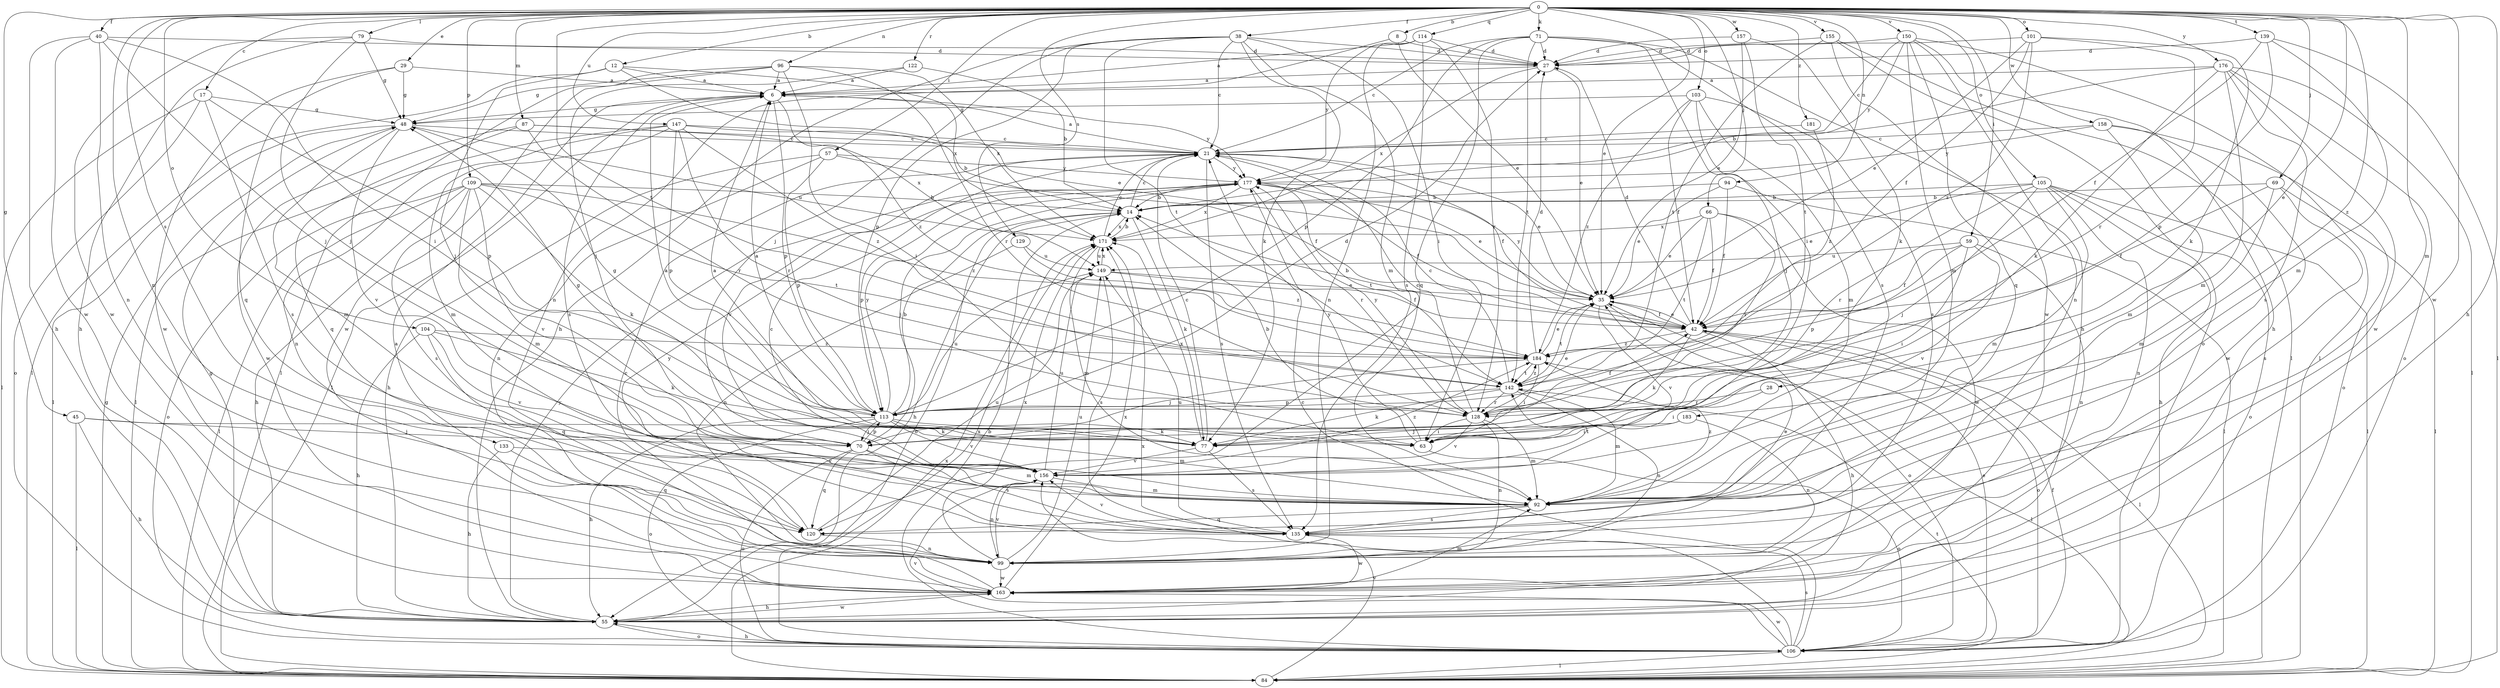 strict digraph  {
0;
6;
8;
12;
14;
17;
21;
27;
28;
29;
35;
38;
40;
42;
45;
48;
55;
57;
59;
63;
66;
69;
70;
71;
77;
79;
84;
87;
92;
94;
96;
99;
101;
103;
104;
105;
106;
109;
113;
114;
120;
122;
128;
129;
133;
135;
139;
142;
147;
149;
150;
155;
156;
157;
158;
163;
171;
176;
177;
181;
183;
184;
0 -> 8  [label=b];
0 -> 12  [label=b];
0 -> 17  [label=c];
0 -> 28  [label=e];
0 -> 29  [label=e];
0 -> 35  [label=e];
0 -> 38  [label=f];
0 -> 40  [label=f];
0 -> 45  [label=g];
0 -> 55  [label=h];
0 -> 57  [label=i];
0 -> 59  [label=i];
0 -> 66  [label=j];
0 -> 69  [label=j];
0 -> 71  [label=k];
0 -> 79  [label=l];
0 -> 87  [label=m];
0 -> 92  [label=m];
0 -> 94  [label=n];
0 -> 96  [label=n];
0 -> 99  [label=n];
0 -> 101  [label=o];
0 -> 103  [label=o];
0 -> 104  [label=o];
0 -> 105  [label=o];
0 -> 109  [label=p];
0 -> 114  [label=q];
0 -> 122  [label=r];
0 -> 129  [label=s];
0 -> 133  [label=s];
0 -> 139  [label=t];
0 -> 142  [label=t];
0 -> 147  [label=u];
0 -> 150  [label=v];
0 -> 155  [label=v];
0 -> 157  [label=w];
0 -> 158  [label=w];
0 -> 163  [label=w];
0 -> 176  [label=y];
0 -> 181  [label=z];
0 -> 183  [label=z];
6 -> 48  [label=g];
6 -> 84  [label=l];
6 -> 113  [label=p];
6 -> 135  [label=s];
6 -> 177  [label=y];
6 -> 184  [label=z];
8 -> 27  [label=d];
8 -> 35  [label=e];
8 -> 99  [label=n];
12 -> 6  [label=a];
12 -> 35  [label=e];
12 -> 70  [label=j];
12 -> 84  [label=l];
12 -> 171  [label=x];
14 -> 21  [label=c];
14 -> 55  [label=h];
14 -> 77  [label=k];
14 -> 106  [label=o];
14 -> 171  [label=x];
17 -> 48  [label=g];
17 -> 84  [label=l];
17 -> 106  [label=o];
17 -> 113  [label=p];
17 -> 135  [label=s];
21 -> 6  [label=a];
21 -> 35  [label=e];
21 -> 42  [label=f];
21 -> 135  [label=s];
21 -> 156  [label=v];
21 -> 177  [label=y];
27 -> 6  [label=a];
27 -> 35  [label=e];
27 -> 171  [label=x];
28 -> 63  [label=i];
28 -> 128  [label=r];
29 -> 6  [label=a];
29 -> 48  [label=g];
29 -> 120  [label=q];
29 -> 163  [label=w];
35 -> 42  [label=f];
35 -> 106  [label=o];
35 -> 142  [label=t];
35 -> 156  [label=v];
35 -> 177  [label=y];
38 -> 21  [label=c];
38 -> 27  [label=d];
38 -> 55  [label=h];
38 -> 63  [label=i];
38 -> 70  [label=j];
38 -> 77  [label=k];
38 -> 92  [label=m];
38 -> 113  [label=p];
38 -> 142  [label=t];
40 -> 27  [label=d];
40 -> 55  [label=h];
40 -> 63  [label=i];
40 -> 70  [label=j];
40 -> 99  [label=n];
40 -> 163  [label=w];
42 -> 14  [label=b];
42 -> 27  [label=d];
42 -> 35  [label=e];
42 -> 55  [label=h];
42 -> 77  [label=k];
42 -> 84  [label=l];
42 -> 106  [label=o];
42 -> 184  [label=z];
45 -> 55  [label=h];
45 -> 70  [label=j];
45 -> 77  [label=k];
45 -> 84  [label=l];
48 -> 21  [label=c];
48 -> 84  [label=l];
48 -> 92  [label=m];
48 -> 149  [label=u];
48 -> 156  [label=v];
55 -> 48  [label=g];
55 -> 106  [label=o];
55 -> 163  [label=w];
55 -> 171  [label=x];
55 -> 177  [label=y];
57 -> 42  [label=f];
57 -> 55  [label=h];
57 -> 99  [label=n];
57 -> 113  [label=p];
57 -> 177  [label=y];
59 -> 42  [label=f];
59 -> 63  [label=i];
59 -> 99  [label=n];
59 -> 113  [label=p];
59 -> 149  [label=u];
59 -> 156  [label=v];
63 -> 6  [label=a];
63 -> 14  [label=b];
63 -> 106  [label=o];
63 -> 177  [label=y];
66 -> 35  [label=e];
66 -> 42  [label=f];
66 -> 128  [label=r];
66 -> 142  [label=t];
66 -> 163  [label=w];
66 -> 171  [label=x];
69 -> 14  [label=b];
69 -> 42  [label=f];
69 -> 84  [label=l];
69 -> 92  [label=m];
69 -> 135  [label=s];
70 -> 92  [label=m];
70 -> 106  [label=o];
70 -> 113  [label=p];
70 -> 120  [label=q];
70 -> 135  [label=s];
71 -> 21  [label=c];
71 -> 27  [label=d];
71 -> 55  [label=h];
71 -> 63  [label=i];
71 -> 113  [label=p];
71 -> 120  [label=q];
71 -> 135  [label=s];
71 -> 142  [label=t];
77 -> 6  [label=a];
77 -> 21  [label=c];
77 -> 48  [label=g];
77 -> 135  [label=s];
77 -> 156  [label=v];
77 -> 171  [label=x];
79 -> 27  [label=d];
79 -> 48  [label=g];
79 -> 55  [label=h];
79 -> 70  [label=j];
79 -> 163  [label=w];
84 -> 48  [label=g];
84 -> 142  [label=t];
84 -> 156  [label=v];
84 -> 171  [label=x];
87 -> 21  [label=c];
87 -> 120  [label=q];
87 -> 128  [label=r];
87 -> 163  [label=w];
87 -> 171  [label=x];
92 -> 21  [label=c];
92 -> 120  [label=q];
92 -> 135  [label=s];
92 -> 184  [label=z];
94 -> 14  [label=b];
94 -> 35  [label=e];
94 -> 42  [label=f];
94 -> 84  [label=l];
96 -> 6  [label=a];
96 -> 48  [label=g];
96 -> 63  [label=i];
96 -> 84  [label=l];
96 -> 128  [label=r];
96 -> 163  [label=w];
96 -> 171  [label=x];
99 -> 35  [label=e];
99 -> 149  [label=u];
99 -> 156  [label=v];
99 -> 163  [label=w];
99 -> 171  [label=x];
101 -> 27  [label=d];
101 -> 35  [label=e];
101 -> 42  [label=f];
101 -> 77  [label=k];
101 -> 128  [label=r];
101 -> 184  [label=z];
103 -> 42  [label=f];
103 -> 48  [label=g];
103 -> 70  [label=j];
103 -> 92  [label=m];
103 -> 135  [label=s];
103 -> 184  [label=z];
104 -> 55  [label=h];
104 -> 77  [label=k];
104 -> 120  [label=q];
104 -> 156  [label=v];
104 -> 184  [label=z];
105 -> 14  [label=b];
105 -> 35  [label=e];
105 -> 55  [label=h];
105 -> 70  [label=j];
105 -> 84  [label=l];
105 -> 92  [label=m];
105 -> 99  [label=n];
105 -> 106  [label=o];
105 -> 128  [label=r];
106 -> 14  [label=b];
106 -> 21  [label=c];
106 -> 35  [label=e];
106 -> 42  [label=f];
106 -> 55  [label=h];
106 -> 84  [label=l];
106 -> 135  [label=s];
106 -> 156  [label=v];
106 -> 163  [label=w];
106 -> 171  [label=x];
109 -> 14  [label=b];
109 -> 55  [label=h];
109 -> 77  [label=k];
109 -> 84  [label=l];
109 -> 92  [label=m];
109 -> 106  [label=o];
109 -> 135  [label=s];
109 -> 142  [label=t];
109 -> 156  [label=v];
109 -> 184  [label=z];
113 -> 6  [label=a];
113 -> 14  [label=b];
113 -> 27  [label=d];
113 -> 48  [label=g];
113 -> 55  [label=h];
113 -> 70  [label=j];
113 -> 77  [label=k];
113 -> 92  [label=m];
113 -> 106  [label=o];
113 -> 149  [label=u];
113 -> 156  [label=v];
113 -> 177  [label=y];
114 -> 6  [label=a];
114 -> 27  [label=d];
114 -> 99  [label=n];
114 -> 128  [label=r];
114 -> 135  [label=s];
114 -> 177  [label=y];
120 -> 99  [label=n];
120 -> 149  [label=u];
120 -> 177  [label=y];
122 -> 6  [label=a];
122 -> 14  [label=b];
122 -> 70  [label=j];
128 -> 21  [label=c];
128 -> 35  [label=e];
128 -> 42  [label=f];
128 -> 63  [label=i];
128 -> 92  [label=m];
128 -> 99  [label=n];
128 -> 156  [label=v];
128 -> 177  [label=y];
129 -> 99  [label=n];
129 -> 149  [label=u];
129 -> 184  [label=z];
133 -> 55  [label=h];
133 -> 120  [label=q];
133 -> 156  [label=v];
135 -> 149  [label=u];
135 -> 156  [label=v];
135 -> 163  [label=w];
139 -> 27  [label=d];
139 -> 42  [label=f];
139 -> 84  [label=l];
139 -> 92  [label=m];
139 -> 113  [label=p];
142 -> 21  [label=c];
142 -> 77  [label=k];
142 -> 92  [label=m];
142 -> 99  [label=n];
142 -> 113  [label=p];
142 -> 128  [label=r];
142 -> 184  [label=z];
147 -> 14  [label=b];
147 -> 21  [label=c];
147 -> 84  [label=l];
147 -> 92  [label=m];
147 -> 99  [label=n];
147 -> 113  [label=p];
147 -> 128  [label=r];
147 -> 184  [label=z];
149 -> 35  [label=e];
149 -> 42  [label=f];
149 -> 135  [label=s];
149 -> 171  [label=x];
150 -> 21  [label=c];
150 -> 27  [label=d];
150 -> 55  [label=h];
150 -> 84  [label=l];
150 -> 92  [label=m];
150 -> 99  [label=n];
150 -> 120  [label=q];
150 -> 177  [label=y];
155 -> 27  [label=d];
155 -> 84  [label=l];
155 -> 106  [label=o];
155 -> 142  [label=t];
155 -> 163  [label=w];
156 -> 92  [label=m];
156 -> 99  [label=n];
156 -> 142  [label=t];
156 -> 149  [label=u];
156 -> 184  [label=z];
157 -> 27  [label=d];
157 -> 35  [label=e];
157 -> 77  [label=k];
157 -> 142  [label=t];
158 -> 21  [label=c];
158 -> 92  [label=m];
158 -> 106  [label=o];
158 -> 163  [label=w];
158 -> 177  [label=y];
163 -> 6  [label=a];
163 -> 21  [label=c];
163 -> 55  [label=h];
163 -> 92  [label=m];
163 -> 171  [label=x];
171 -> 14  [label=b];
171 -> 21  [label=c];
171 -> 92  [label=m];
171 -> 149  [label=u];
176 -> 6  [label=a];
176 -> 14  [label=b];
176 -> 77  [label=k];
176 -> 84  [label=l];
176 -> 92  [label=m];
176 -> 106  [label=o];
176 -> 135  [label=s];
176 -> 163  [label=w];
177 -> 14  [label=b];
177 -> 35  [label=e];
177 -> 42  [label=f];
177 -> 70  [label=j];
177 -> 113  [label=p];
177 -> 128  [label=r];
177 -> 142  [label=t];
177 -> 171  [label=x];
181 -> 21  [label=c];
181 -> 184  [label=z];
183 -> 63  [label=i];
183 -> 70  [label=j];
183 -> 99  [label=n];
184 -> 27  [label=d];
184 -> 35  [label=e];
184 -> 63  [label=i];
184 -> 70  [label=j];
184 -> 84  [label=l];
184 -> 142  [label=t];
}
